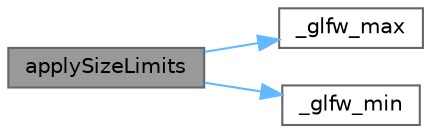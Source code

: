 digraph "applySizeLimits"
{
 // LATEX_PDF_SIZE
  bgcolor="transparent";
  edge [fontname=Helvetica,fontsize=10,labelfontname=Helvetica,labelfontsize=10];
  node [fontname=Helvetica,fontsize=10,shape=box,height=0.2,width=0.4];
  rankdir="LR";
  Node1 [id="Node000001",label="applySizeLimits",height=0.2,width=0.4,color="gray40", fillcolor="grey60", style="filled", fontcolor="black",tooltip=" "];
  Node1 -> Node2 [id="edge1_Node000001_Node000002",color="steelblue1",style="solid",tooltip=" "];
  Node2 [id="Node000002",label="_glfw_max",height=0.2,width=0.4,color="grey40", fillcolor="white", style="filled",URL="$glfw_2src_2init_8c.html#a91120c4dfe80fbd3b162413f154a585f",tooltip=" "];
  Node1 -> Node3 [id="edge2_Node000001_Node000003",color="steelblue1",style="solid",tooltip=" "];
  Node3 [id="Node000003",label="_glfw_min",height=0.2,width=0.4,color="grey40", fillcolor="white", style="filled",URL="$glfw_2src_2init_8c.html#afa5b80ef05733304e18066539f2fe702",tooltip=" "];
}
